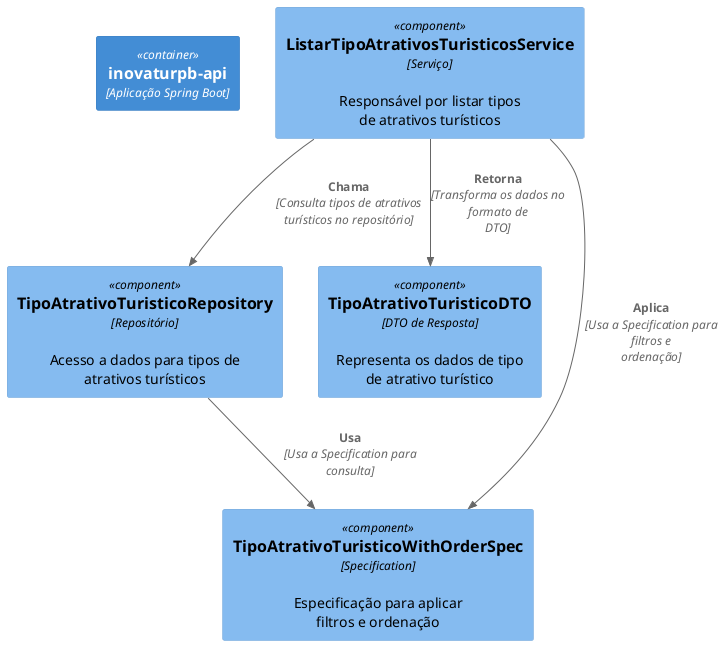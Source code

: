 @startuml
!define C4_COMPONENT
!include <C4/C4_Component.puml>

Container(app, "inovaturpb-api", "Aplicação Spring Boot")

' Serviço para listar os tipos de atrativos turísticos
Component(service, "ListarTipoAtrativosTuristicosService", "Serviço", "Responsável por listar tipos de atrativos turísticos")

' Repositório do tipo de atrativo turístico
Component(repository, "TipoAtrativoTuristicoRepository", "Repositório", "Acesso a dados para tipos de atrativos turísticos")

' DTO de resposta para tipo de atrativo turístico
Component(dto, "TipoAtrativoTuristicoDTO", "DTO de Resposta", "Representa os dados de tipo de atrativo turístico")

' Specification para aplicar filtros e ordenação
Component(specification, "TipoAtrativoTuristicoWithOrderSpec", "Specification", "Especificação para aplicar filtros e ordenação")

' Relacionamentos
Rel(service, repository, "Chama", "Consulta tipos de atrativos turísticos no repositório")
Rel(service, dto, "Retorna", "Transforma os dados no formato de DTO")
Rel(service, specification, "Aplica", "Usa a Specification para filtros e ordenação")
Rel(repository, specification, "Usa", "Usa a Specification para consulta")

@enduml
